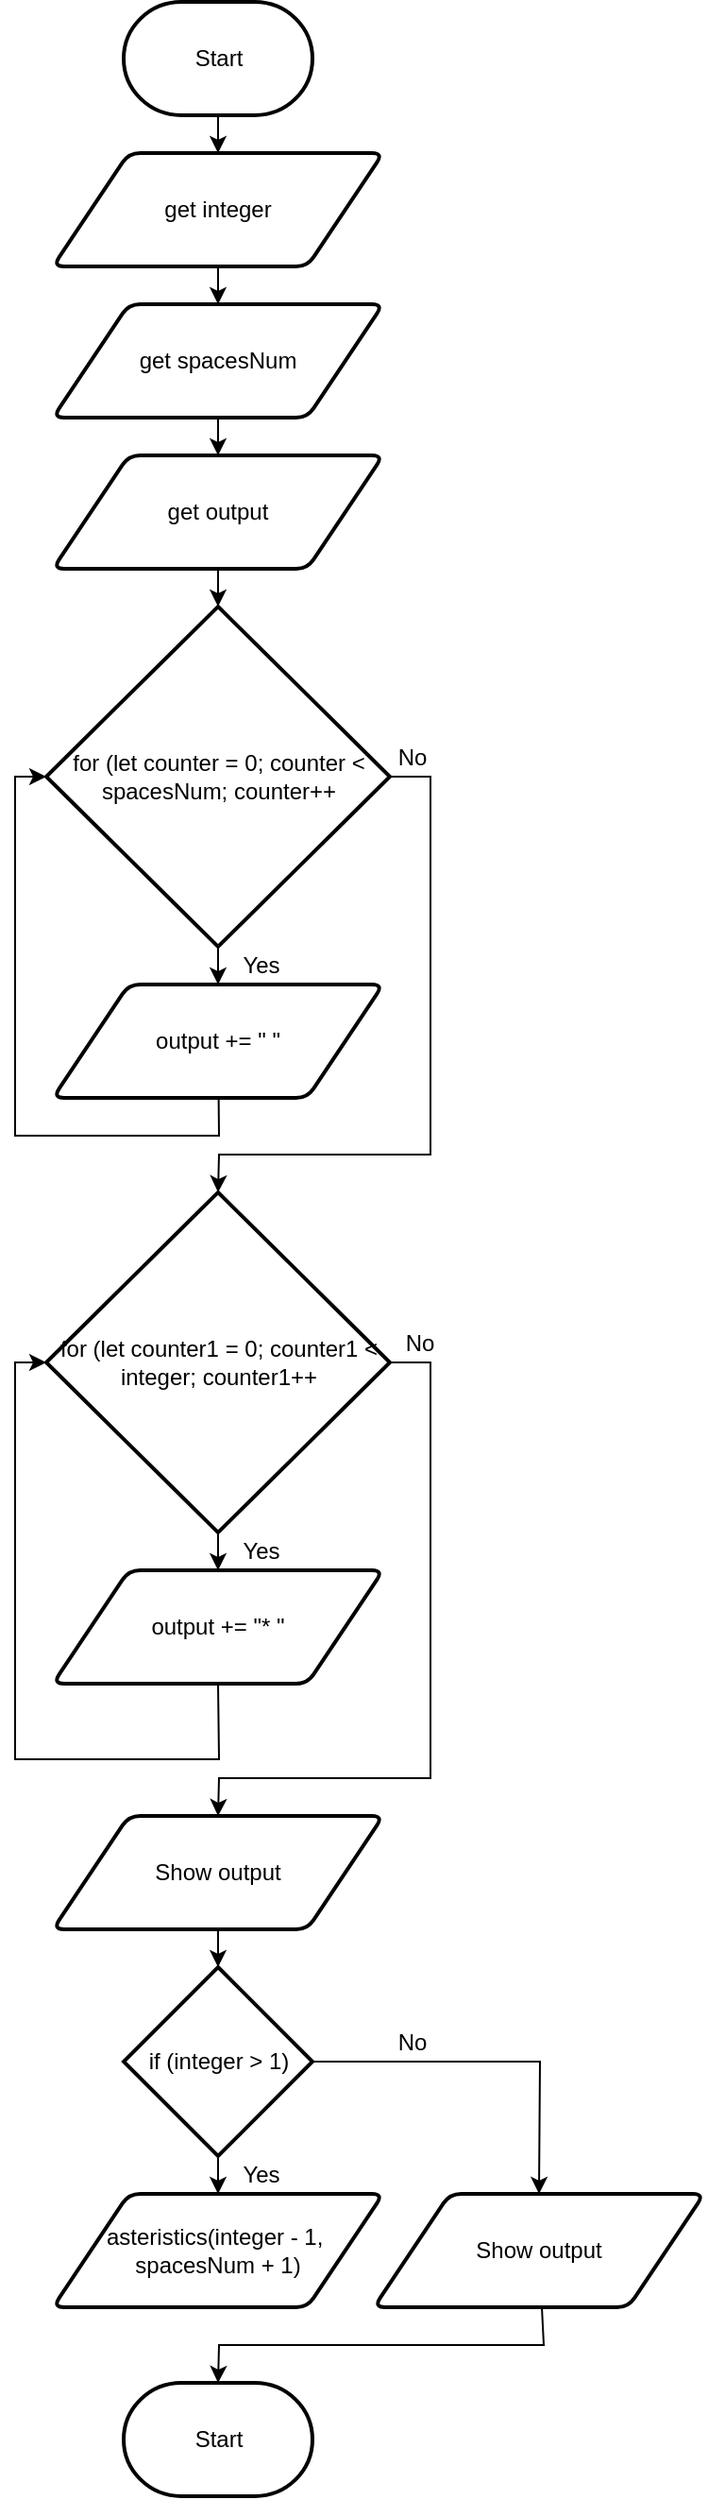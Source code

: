 <mxfile>
    <diagram id="FY3Mc3cFfAUMYNQ52eRP" name="Page-1">
        <mxGraphModel dx="1082" dy="749" grid="1" gridSize="10" guides="1" tooltips="1" connect="1" arrows="1" fold="1" page="1" pageScale="1" pageWidth="850" pageHeight="1100" math="0" shadow="0">
            <root>
                <mxCell id="0"/>
                <mxCell id="1" parent="0"/>
                <mxCell id="2" value="" style="edgeStyle=none;html=1;" edge="1" parent="1" source="3" target="5">
                    <mxGeometry relative="1" as="geometry"/>
                </mxCell>
                <mxCell id="3" value="Start" style="strokeWidth=2;html=1;shape=mxgraph.flowchart.terminator;whiteSpace=wrap;" vertex="1" parent="1">
                    <mxGeometry x="347.5" y="90" width="100" height="60" as="geometry"/>
                </mxCell>
                <mxCell id="4" value="" style="edgeStyle=none;html=1;" edge="1" parent="1" source="5">
                    <mxGeometry relative="1" as="geometry">
                        <mxPoint x="397.5" y="250" as="targetPoint"/>
                    </mxGeometry>
                </mxCell>
                <mxCell id="5" value="get integer" style="shape=parallelogram;html=1;strokeWidth=2;perimeter=parallelogramPerimeter;whiteSpace=wrap;rounded=1;arcSize=12;size=0.23;" vertex="1" parent="1">
                    <mxGeometry x="310" y="170" width="175" height="60" as="geometry"/>
                </mxCell>
                <mxCell id="18" value="" style="edgeStyle=none;html=1;" edge="1" parent="1" source="16" target="17">
                    <mxGeometry relative="1" as="geometry"/>
                </mxCell>
                <mxCell id="16" value="get spacesNum" style="shape=parallelogram;html=1;strokeWidth=2;perimeter=parallelogramPerimeter;whiteSpace=wrap;rounded=1;arcSize=12;size=0.23;" vertex="1" parent="1">
                    <mxGeometry x="310" y="250" width="175" height="60" as="geometry"/>
                </mxCell>
                <mxCell id="20" value="" style="edgeStyle=none;html=1;" edge="1" parent="1" source="17" target="19">
                    <mxGeometry relative="1" as="geometry"/>
                </mxCell>
                <mxCell id="17" value="get output" style="shape=parallelogram;html=1;strokeWidth=2;perimeter=parallelogramPerimeter;whiteSpace=wrap;rounded=1;arcSize=12;size=0.23;" vertex="1" parent="1">
                    <mxGeometry x="310" y="330" width="175" height="60" as="geometry"/>
                </mxCell>
                <mxCell id="22" value="" style="edgeStyle=none;html=1;" edge="1" parent="1" source="19" target="21">
                    <mxGeometry relative="1" as="geometry"/>
                </mxCell>
                <mxCell id="27" style="edgeStyle=none;rounded=0;html=1;entryX=0.5;entryY=0;entryDx=0;entryDy=0;entryPerimeter=0;" edge="1" parent="1" source="19" target="25">
                    <mxGeometry relative="1" as="geometry">
                        <Array as="points">
                            <mxPoint x="510" y="500"/>
                            <mxPoint x="510" y="700"/>
                            <mxPoint x="398" y="700"/>
                        </Array>
                    </mxGeometry>
                </mxCell>
                <mxCell id="19" value="for (let counter = 0; counter &amp;lt; spacesNum; counter++" style="strokeWidth=2;html=1;shape=mxgraph.flowchart.decision;whiteSpace=wrap;" vertex="1" parent="1">
                    <mxGeometry x="306.5" y="410" width="182" height="180" as="geometry"/>
                </mxCell>
                <mxCell id="23" style="edgeStyle=none;html=1;entryX=0;entryY=0.5;entryDx=0;entryDy=0;entryPerimeter=0;rounded=0;" edge="1" parent="1" source="21" target="19">
                    <mxGeometry relative="1" as="geometry">
                        <Array as="points">
                            <mxPoint x="398" y="690"/>
                            <mxPoint x="290" y="690"/>
                            <mxPoint x="290" y="500"/>
                        </Array>
                    </mxGeometry>
                </mxCell>
                <mxCell id="21" value="output += &quot; &quot;" style="shape=parallelogram;html=1;strokeWidth=2;perimeter=parallelogramPerimeter;whiteSpace=wrap;rounded=1;arcSize=12;size=0.23;" vertex="1" parent="1">
                    <mxGeometry x="310" y="610" width="175" height="60" as="geometry"/>
                </mxCell>
                <mxCell id="29" value="" style="edgeStyle=none;rounded=0;html=1;" edge="1" parent="1" source="25" target="28">
                    <mxGeometry relative="1" as="geometry"/>
                </mxCell>
                <mxCell id="32" style="edgeStyle=none;rounded=0;html=1;entryX=0.5;entryY=0;entryDx=0;entryDy=0;" edge="1" parent="1" source="25" target="31">
                    <mxGeometry relative="1" as="geometry">
                        <Array as="points">
                            <mxPoint x="510" y="810"/>
                            <mxPoint x="510" y="1030"/>
                            <mxPoint x="398" y="1030"/>
                        </Array>
                    </mxGeometry>
                </mxCell>
                <mxCell id="25" value="for (let counter1 = 0; counter1 &amp;lt; integer; counter1++" style="strokeWidth=2;html=1;shape=mxgraph.flowchart.decision;whiteSpace=wrap;" vertex="1" parent="1">
                    <mxGeometry x="306.5" y="720" width="182" height="180" as="geometry"/>
                </mxCell>
                <mxCell id="30" style="edgeStyle=none;rounded=0;html=1;entryX=0;entryY=0.5;entryDx=0;entryDy=0;entryPerimeter=0;exitX=0.5;exitY=1;exitDx=0;exitDy=0;" edge="1" parent="1" source="28" target="25">
                    <mxGeometry relative="1" as="geometry">
                        <Array as="points">
                            <mxPoint x="398" y="1020"/>
                            <mxPoint x="290" y="1020"/>
                            <mxPoint x="290" y="810"/>
                        </Array>
                    </mxGeometry>
                </mxCell>
                <mxCell id="28" value="output += &quot;* &quot;" style="shape=parallelogram;html=1;strokeWidth=2;perimeter=parallelogramPerimeter;whiteSpace=wrap;rounded=1;arcSize=12;size=0.23;" vertex="1" parent="1">
                    <mxGeometry x="310" y="920" width="175" height="60" as="geometry"/>
                </mxCell>
                <mxCell id="34" value="" style="edgeStyle=none;rounded=0;html=1;" edge="1" parent="1" source="31">
                    <mxGeometry relative="1" as="geometry">
                        <mxPoint x="397.5" y="1130" as="targetPoint"/>
                    </mxGeometry>
                </mxCell>
                <mxCell id="31" value="Show output" style="shape=parallelogram;html=1;strokeWidth=2;perimeter=parallelogramPerimeter;whiteSpace=wrap;rounded=1;arcSize=12;size=0.23;" vertex="1" parent="1">
                    <mxGeometry x="310" y="1050" width="175" height="60" as="geometry"/>
                </mxCell>
                <mxCell id="37" value="" style="edgeStyle=none;rounded=0;html=1;" edge="1" parent="1" source="35" target="36">
                    <mxGeometry relative="1" as="geometry"/>
                </mxCell>
                <mxCell id="39" style="edgeStyle=none;rounded=0;html=1;entryX=0.5;entryY=0;entryDx=0;entryDy=0;exitX=1;exitY=0.5;exitDx=0;exitDy=0;exitPerimeter=0;" edge="1" parent="1" source="35" target="38">
                    <mxGeometry relative="1" as="geometry">
                        <Array as="points">
                            <mxPoint x="568" y="1180"/>
                        </Array>
                    </mxGeometry>
                </mxCell>
                <mxCell id="35" value="if (integer &amp;gt; 1)" style="strokeWidth=2;html=1;shape=mxgraph.flowchart.decision;whiteSpace=wrap;" vertex="1" parent="1">
                    <mxGeometry x="347.5" y="1130" width="100" height="100" as="geometry"/>
                </mxCell>
                <mxCell id="36" value="asteristics(integer - 1,&amp;nbsp; spacesNum + 1)" style="shape=parallelogram;html=1;strokeWidth=2;perimeter=parallelogramPerimeter;whiteSpace=wrap;rounded=1;arcSize=12;size=0.23;" vertex="1" parent="1">
                    <mxGeometry x="310" y="1250" width="175" height="60" as="geometry"/>
                </mxCell>
                <mxCell id="41" style="edgeStyle=none;rounded=0;html=1;entryX=0.5;entryY=0;entryDx=0;entryDy=0;entryPerimeter=0;" edge="1" parent="1" source="38" target="40">
                    <mxGeometry relative="1" as="geometry">
                        <Array as="points">
                            <mxPoint x="570" y="1330"/>
                            <mxPoint x="398" y="1330"/>
                        </Array>
                    </mxGeometry>
                </mxCell>
                <mxCell id="38" value="Show output" style="shape=parallelogram;html=1;strokeWidth=2;perimeter=parallelogramPerimeter;whiteSpace=wrap;rounded=1;arcSize=12;size=0.23;" vertex="1" parent="1">
                    <mxGeometry x="480" y="1250" width="175" height="60" as="geometry"/>
                </mxCell>
                <mxCell id="40" value="Start" style="strokeWidth=2;html=1;shape=mxgraph.flowchart.terminator;whiteSpace=wrap;" vertex="1" parent="1">
                    <mxGeometry x="347.5" y="1350" width="100" height="60" as="geometry"/>
                </mxCell>
                <mxCell id="42" value="Yes" style="text;html=1;resizable=0;autosize=1;align=center;verticalAlign=middle;points=[];fillColor=none;strokeColor=none;rounded=0;" vertex="1" parent="1">
                    <mxGeometry x="400" y="590" width="40" height="20" as="geometry"/>
                </mxCell>
                <mxCell id="44" value="No" style="text;html=1;resizable=0;autosize=1;align=center;verticalAlign=middle;points=[];fillColor=none;strokeColor=none;rounded=0;" vertex="1" parent="1">
                    <mxGeometry x="485" y="480" width="30" height="20" as="geometry"/>
                </mxCell>
                <mxCell id="45" value="No" style="text;html=1;resizable=0;autosize=1;align=center;verticalAlign=middle;points=[];fillColor=none;strokeColor=none;rounded=0;" vertex="1" parent="1">
                    <mxGeometry x="488.5" y="790" width="30" height="20" as="geometry"/>
                </mxCell>
                <mxCell id="46" value="Yes" style="text;html=1;resizable=0;autosize=1;align=center;verticalAlign=middle;points=[];fillColor=none;strokeColor=none;rounded=0;" vertex="1" parent="1">
                    <mxGeometry x="400" y="900" width="40" height="20" as="geometry"/>
                </mxCell>
                <mxCell id="47" value="Yes" style="text;html=1;resizable=0;autosize=1;align=center;verticalAlign=middle;points=[];fillColor=none;strokeColor=none;rounded=0;" vertex="1" parent="1">
                    <mxGeometry x="400" y="1230" width="40" height="20" as="geometry"/>
                </mxCell>
                <mxCell id="48" value="No" style="text;html=1;resizable=0;autosize=1;align=center;verticalAlign=middle;points=[];fillColor=none;strokeColor=none;rounded=0;" vertex="1" parent="1">
                    <mxGeometry x="485" y="1160" width="30" height="20" as="geometry"/>
                </mxCell>
            </root>
        </mxGraphModel>
    </diagram>
</mxfile>